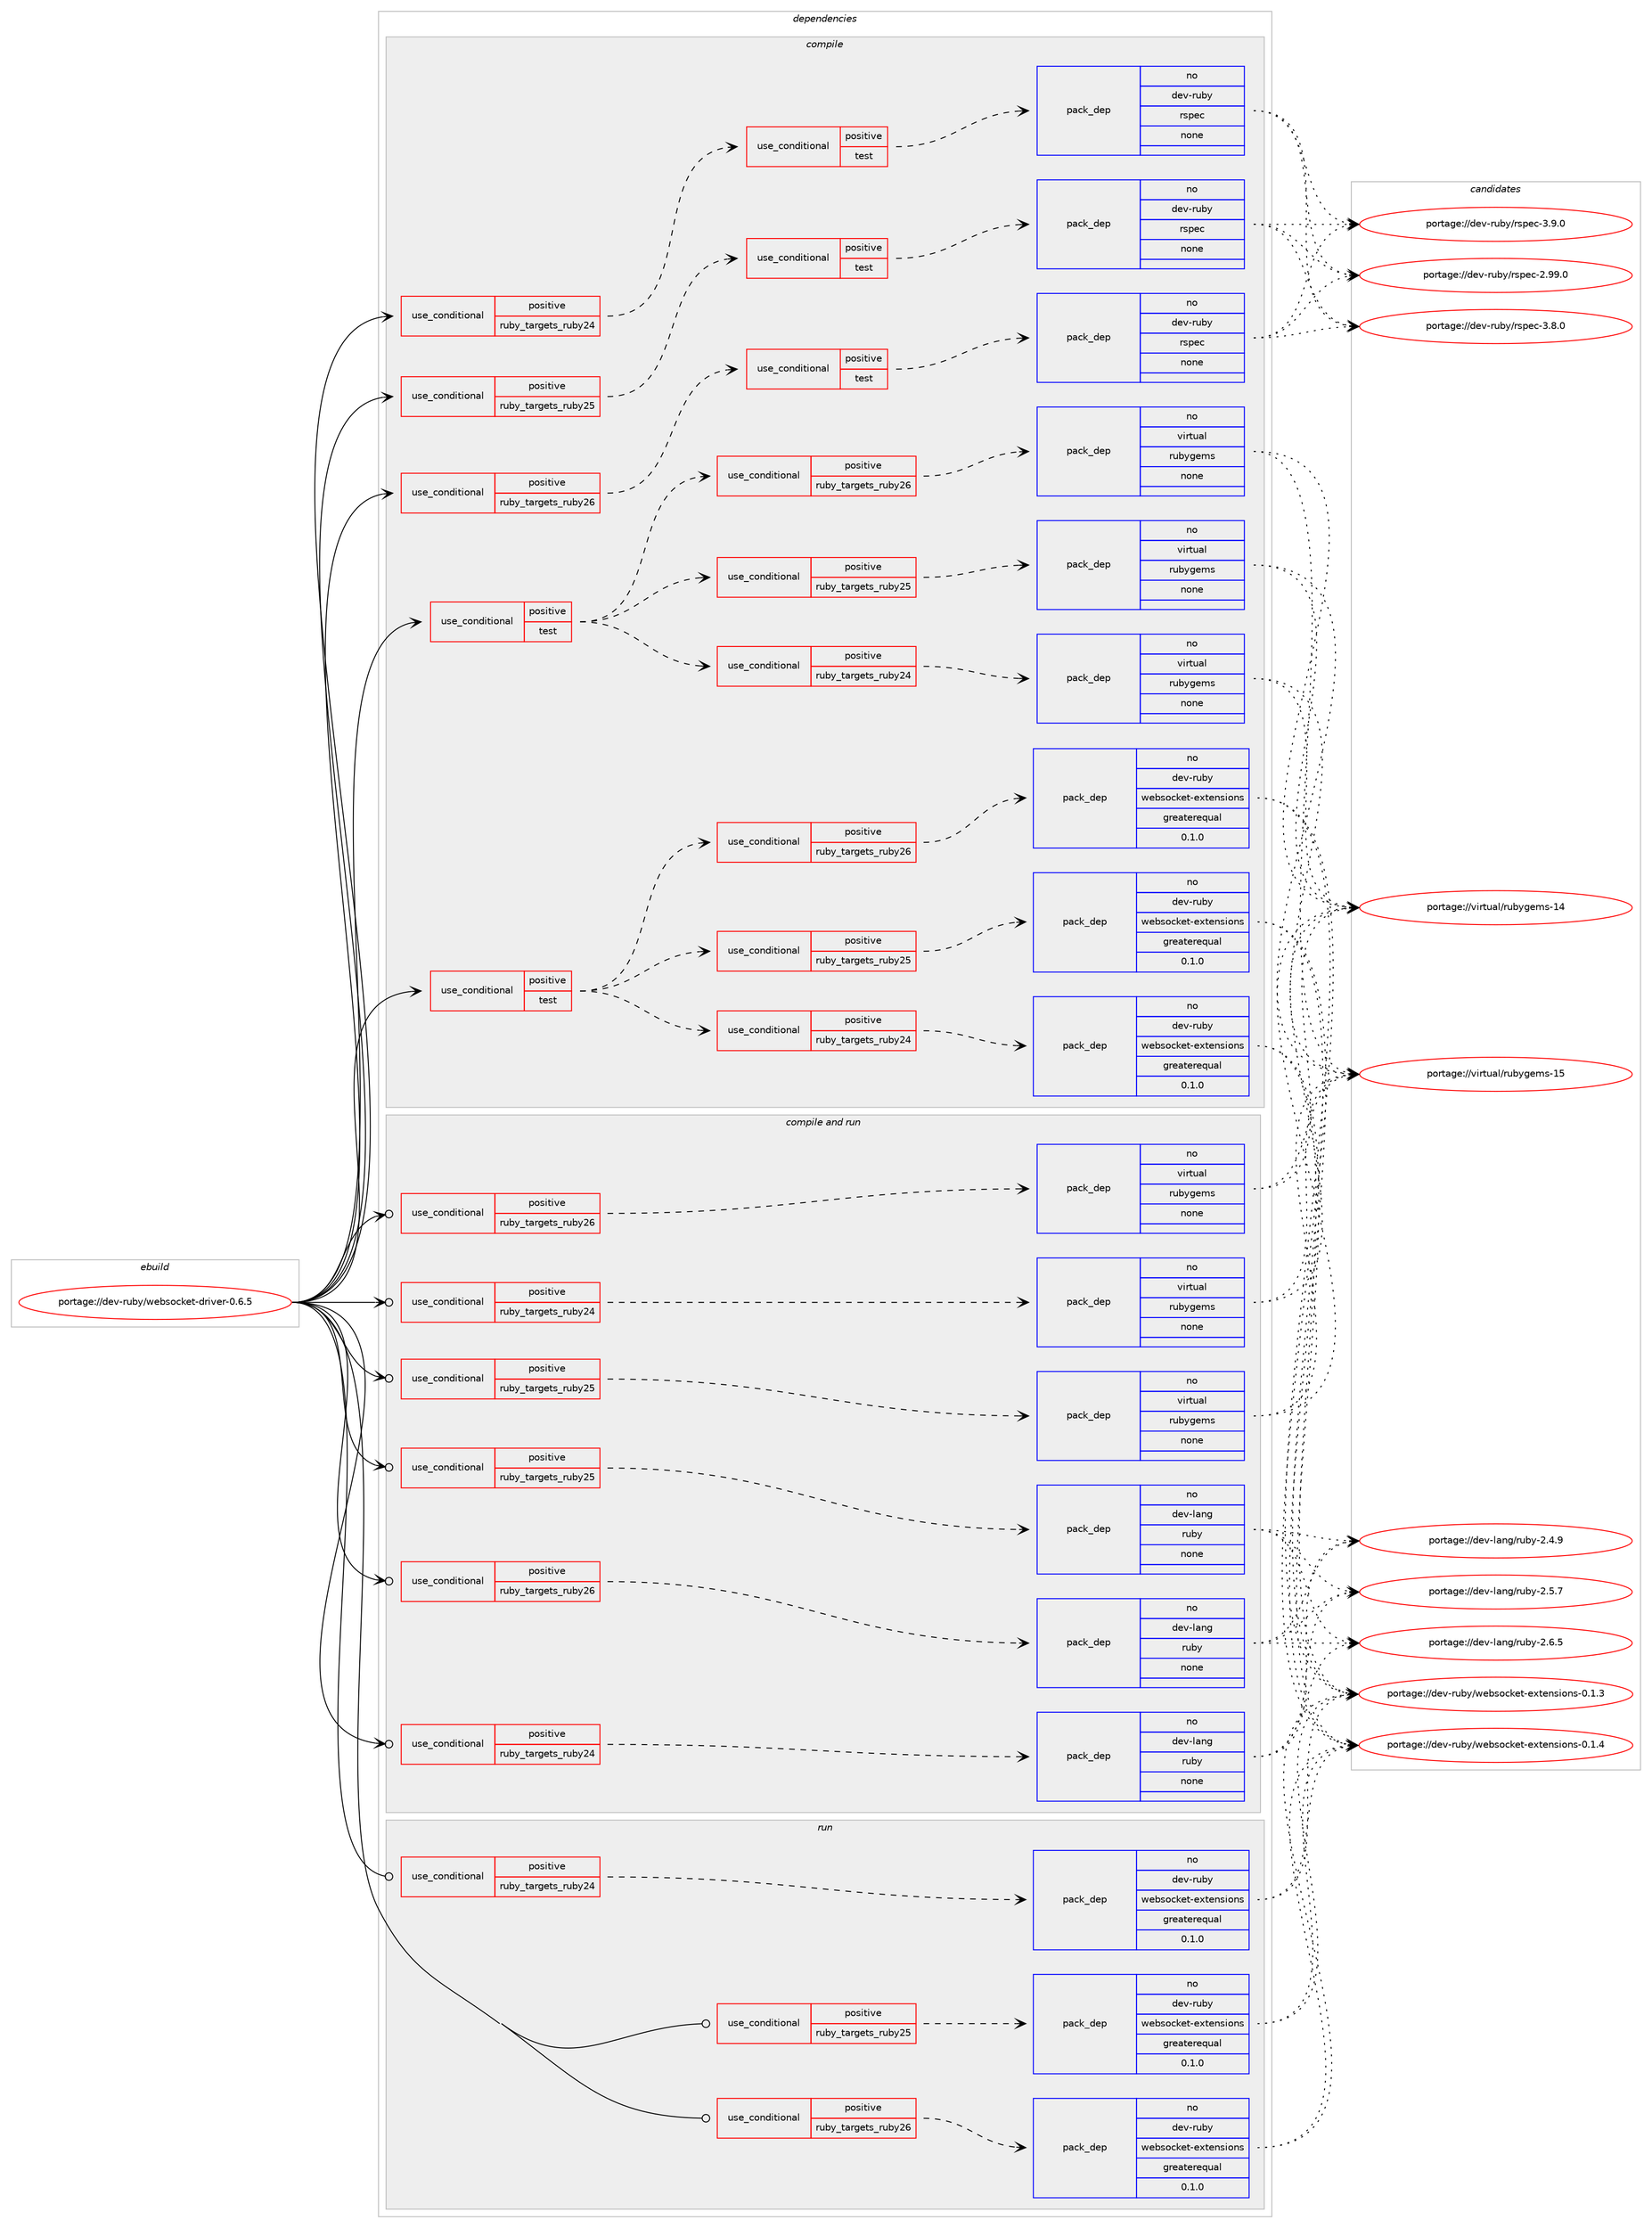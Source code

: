digraph prolog {

# *************
# Graph options
# *************

newrank=true;
concentrate=true;
compound=true;
graph [rankdir=LR,fontname=Helvetica,fontsize=10,ranksep=1.5];#, ranksep=2.5, nodesep=0.2];
edge  [arrowhead=vee];
node  [fontname=Helvetica,fontsize=10];

# **********
# The ebuild
# **********

subgraph cluster_leftcol {
color=gray;
rank=same;
label=<<i>ebuild</i>>;
id [label="portage://dev-ruby/websocket-driver-0.6.5", color=red, width=4, href="../dev-ruby/websocket-driver-0.6.5.svg"];
}

# ****************
# The dependencies
# ****************

subgraph cluster_midcol {
color=gray;
label=<<i>dependencies</i>>;
subgraph cluster_compile {
fillcolor="#eeeeee";
style=filled;
label=<<i>compile</i>>;
subgraph cond69588 {
dependency255932 [label=<<TABLE BORDER="0" CELLBORDER="1" CELLSPACING="0" CELLPADDING="4"><TR><TD ROWSPAN="3" CELLPADDING="10">use_conditional</TD></TR><TR><TD>positive</TD></TR><TR><TD>ruby_targets_ruby24</TD></TR></TABLE>>, shape=none, color=red];
subgraph cond69589 {
dependency255933 [label=<<TABLE BORDER="0" CELLBORDER="1" CELLSPACING="0" CELLPADDING="4"><TR><TD ROWSPAN="3" CELLPADDING="10">use_conditional</TD></TR><TR><TD>positive</TD></TR><TR><TD>test</TD></TR></TABLE>>, shape=none, color=red];
subgraph pack182783 {
dependency255934 [label=<<TABLE BORDER="0" CELLBORDER="1" CELLSPACING="0" CELLPADDING="4" WIDTH="220"><TR><TD ROWSPAN="6" CELLPADDING="30">pack_dep</TD></TR><TR><TD WIDTH="110">no</TD></TR><TR><TD>dev-ruby</TD></TR><TR><TD>rspec</TD></TR><TR><TD>none</TD></TR><TR><TD></TD></TR></TABLE>>, shape=none, color=blue];
}
dependency255933:e -> dependency255934:w [weight=20,style="dashed",arrowhead="vee"];
}
dependency255932:e -> dependency255933:w [weight=20,style="dashed",arrowhead="vee"];
}
id:e -> dependency255932:w [weight=20,style="solid",arrowhead="vee"];
subgraph cond69590 {
dependency255935 [label=<<TABLE BORDER="0" CELLBORDER="1" CELLSPACING="0" CELLPADDING="4"><TR><TD ROWSPAN="3" CELLPADDING="10">use_conditional</TD></TR><TR><TD>positive</TD></TR><TR><TD>ruby_targets_ruby25</TD></TR></TABLE>>, shape=none, color=red];
subgraph cond69591 {
dependency255936 [label=<<TABLE BORDER="0" CELLBORDER="1" CELLSPACING="0" CELLPADDING="4"><TR><TD ROWSPAN="3" CELLPADDING="10">use_conditional</TD></TR><TR><TD>positive</TD></TR><TR><TD>test</TD></TR></TABLE>>, shape=none, color=red];
subgraph pack182784 {
dependency255937 [label=<<TABLE BORDER="0" CELLBORDER="1" CELLSPACING="0" CELLPADDING="4" WIDTH="220"><TR><TD ROWSPAN="6" CELLPADDING="30">pack_dep</TD></TR><TR><TD WIDTH="110">no</TD></TR><TR><TD>dev-ruby</TD></TR><TR><TD>rspec</TD></TR><TR><TD>none</TD></TR><TR><TD></TD></TR></TABLE>>, shape=none, color=blue];
}
dependency255936:e -> dependency255937:w [weight=20,style="dashed",arrowhead="vee"];
}
dependency255935:e -> dependency255936:w [weight=20,style="dashed",arrowhead="vee"];
}
id:e -> dependency255935:w [weight=20,style="solid",arrowhead="vee"];
subgraph cond69592 {
dependency255938 [label=<<TABLE BORDER="0" CELLBORDER="1" CELLSPACING="0" CELLPADDING="4"><TR><TD ROWSPAN="3" CELLPADDING="10">use_conditional</TD></TR><TR><TD>positive</TD></TR><TR><TD>ruby_targets_ruby26</TD></TR></TABLE>>, shape=none, color=red];
subgraph cond69593 {
dependency255939 [label=<<TABLE BORDER="0" CELLBORDER="1" CELLSPACING="0" CELLPADDING="4"><TR><TD ROWSPAN="3" CELLPADDING="10">use_conditional</TD></TR><TR><TD>positive</TD></TR><TR><TD>test</TD></TR></TABLE>>, shape=none, color=red];
subgraph pack182785 {
dependency255940 [label=<<TABLE BORDER="0" CELLBORDER="1" CELLSPACING="0" CELLPADDING="4" WIDTH="220"><TR><TD ROWSPAN="6" CELLPADDING="30">pack_dep</TD></TR><TR><TD WIDTH="110">no</TD></TR><TR><TD>dev-ruby</TD></TR><TR><TD>rspec</TD></TR><TR><TD>none</TD></TR><TR><TD></TD></TR></TABLE>>, shape=none, color=blue];
}
dependency255939:e -> dependency255940:w [weight=20,style="dashed",arrowhead="vee"];
}
dependency255938:e -> dependency255939:w [weight=20,style="dashed",arrowhead="vee"];
}
id:e -> dependency255938:w [weight=20,style="solid",arrowhead="vee"];
subgraph cond69594 {
dependency255941 [label=<<TABLE BORDER="0" CELLBORDER="1" CELLSPACING="0" CELLPADDING="4"><TR><TD ROWSPAN="3" CELLPADDING="10">use_conditional</TD></TR><TR><TD>positive</TD></TR><TR><TD>test</TD></TR></TABLE>>, shape=none, color=red];
subgraph cond69595 {
dependency255942 [label=<<TABLE BORDER="0" CELLBORDER="1" CELLSPACING="0" CELLPADDING="4"><TR><TD ROWSPAN="3" CELLPADDING="10">use_conditional</TD></TR><TR><TD>positive</TD></TR><TR><TD>ruby_targets_ruby24</TD></TR></TABLE>>, shape=none, color=red];
subgraph pack182786 {
dependency255943 [label=<<TABLE BORDER="0" CELLBORDER="1" CELLSPACING="0" CELLPADDING="4" WIDTH="220"><TR><TD ROWSPAN="6" CELLPADDING="30">pack_dep</TD></TR><TR><TD WIDTH="110">no</TD></TR><TR><TD>dev-ruby</TD></TR><TR><TD>websocket-extensions</TD></TR><TR><TD>greaterequal</TD></TR><TR><TD>0.1.0</TD></TR></TABLE>>, shape=none, color=blue];
}
dependency255942:e -> dependency255943:w [weight=20,style="dashed",arrowhead="vee"];
}
dependency255941:e -> dependency255942:w [weight=20,style="dashed",arrowhead="vee"];
subgraph cond69596 {
dependency255944 [label=<<TABLE BORDER="0" CELLBORDER="1" CELLSPACING="0" CELLPADDING="4"><TR><TD ROWSPAN="3" CELLPADDING="10">use_conditional</TD></TR><TR><TD>positive</TD></TR><TR><TD>ruby_targets_ruby25</TD></TR></TABLE>>, shape=none, color=red];
subgraph pack182787 {
dependency255945 [label=<<TABLE BORDER="0" CELLBORDER="1" CELLSPACING="0" CELLPADDING="4" WIDTH="220"><TR><TD ROWSPAN="6" CELLPADDING="30">pack_dep</TD></TR><TR><TD WIDTH="110">no</TD></TR><TR><TD>dev-ruby</TD></TR><TR><TD>websocket-extensions</TD></TR><TR><TD>greaterequal</TD></TR><TR><TD>0.1.0</TD></TR></TABLE>>, shape=none, color=blue];
}
dependency255944:e -> dependency255945:w [weight=20,style="dashed",arrowhead="vee"];
}
dependency255941:e -> dependency255944:w [weight=20,style="dashed",arrowhead="vee"];
subgraph cond69597 {
dependency255946 [label=<<TABLE BORDER="0" CELLBORDER="1" CELLSPACING="0" CELLPADDING="4"><TR><TD ROWSPAN="3" CELLPADDING="10">use_conditional</TD></TR><TR><TD>positive</TD></TR><TR><TD>ruby_targets_ruby26</TD></TR></TABLE>>, shape=none, color=red];
subgraph pack182788 {
dependency255947 [label=<<TABLE BORDER="0" CELLBORDER="1" CELLSPACING="0" CELLPADDING="4" WIDTH="220"><TR><TD ROWSPAN="6" CELLPADDING="30">pack_dep</TD></TR><TR><TD WIDTH="110">no</TD></TR><TR><TD>dev-ruby</TD></TR><TR><TD>websocket-extensions</TD></TR><TR><TD>greaterequal</TD></TR><TR><TD>0.1.0</TD></TR></TABLE>>, shape=none, color=blue];
}
dependency255946:e -> dependency255947:w [weight=20,style="dashed",arrowhead="vee"];
}
dependency255941:e -> dependency255946:w [weight=20,style="dashed",arrowhead="vee"];
}
id:e -> dependency255941:w [weight=20,style="solid",arrowhead="vee"];
subgraph cond69598 {
dependency255948 [label=<<TABLE BORDER="0" CELLBORDER="1" CELLSPACING="0" CELLPADDING="4"><TR><TD ROWSPAN="3" CELLPADDING="10">use_conditional</TD></TR><TR><TD>positive</TD></TR><TR><TD>test</TD></TR></TABLE>>, shape=none, color=red];
subgraph cond69599 {
dependency255949 [label=<<TABLE BORDER="0" CELLBORDER="1" CELLSPACING="0" CELLPADDING="4"><TR><TD ROWSPAN="3" CELLPADDING="10">use_conditional</TD></TR><TR><TD>positive</TD></TR><TR><TD>ruby_targets_ruby24</TD></TR></TABLE>>, shape=none, color=red];
subgraph pack182789 {
dependency255950 [label=<<TABLE BORDER="0" CELLBORDER="1" CELLSPACING="0" CELLPADDING="4" WIDTH="220"><TR><TD ROWSPAN="6" CELLPADDING="30">pack_dep</TD></TR><TR><TD WIDTH="110">no</TD></TR><TR><TD>virtual</TD></TR><TR><TD>rubygems</TD></TR><TR><TD>none</TD></TR><TR><TD></TD></TR></TABLE>>, shape=none, color=blue];
}
dependency255949:e -> dependency255950:w [weight=20,style="dashed",arrowhead="vee"];
}
dependency255948:e -> dependency255949:w [weight=20,style="dashed",arrowhead="vee"];
subgraph cond69600 {
dependency255951 [label=<<TABLE BORDER="0" CELLBORDER="1" CELLSPACING="0" CELLPADDING="4"><TR><TD ROWSPAN="3" CELLPADDING="10">use_conditional</TD></TR><TR><TD>positive</TD></TR><TR><TD>ruby_targets_ruby25</TD></TR></TABLE>>, shape=none, color=red];
subgraph pack182790 {
dependency255952 [label=<<TABLE BORDER="0" CELLBORDER="1" CELLSPACING="0" CELLPADDING="4" WIDTH="220"><TR><TD ROWSPAN="6" CELLPADDING="30">pack_dep</TD></TR><TR><TD WIDTH="110">no</TD></TR><TR><TD>virtual</TD></TR><TR><TD>rubygems</TD></TR><TR><TD>none</TD></TR><TR><TD></TD></TR></TABLE>>, shape=none, color=blue];
}
dependency255951:e -> dependency255952:w [weight=20,style="dashed",arrowhead="vee"];
}
dependency255948:e -> dependency255951:w [weight=20,style="dashed",arrowhead="vee"];
subgraph cond69601 {
dependency255953 [label=<<TABLE BORDER="0" CELLBORDER="1" CELLSPACING="0" CELLPADDING="4"><TR><TD ROWSPAN="3" CELLPADDING="10">use_conditional</TD></TR><TR><TD>positive</TD></TR><TR><TD>ruby_targets_ruby26</TD></TR></TABLE>>, shape=none, color=red];
subgraph pack182791 {
dependency255954 [label=<<TABLE BORDER="0" CELLBORDER="1" CELLSPACING="0" CELLPADDING="4" WIDTH="220"><TR><TD ROWSPAN="6" CELLPADDING="30">pack_dep</TD></TR><TR><TD WIDTH="110">no</TD></TR><TR><TD>virtual</TD></TR><TR><TD>rubygems</TD></TR><TR><TD>none</TD></TR><TR><TD></TD></TR></TABLE>>, shape=none, color=blue];
}
dependency255953:e -> dependency255954:w [weight=20,style="dashed",arrowhead="vee"];
}
dependency255948:e -> dependency255953:w [weight=20,style="dashed",arrowhead="vee"];
}
id:e -> dependency255948:w [weight=20,style="solid",arrowhead="vee"];
}
subgraph cluster_compileandrun {
fillcolor="#eeeeee";
style=filled;
label=<<i>compile and run</i>>;
subgraph cond69602 {
dependency255955 [label=<<TABLE BORDER="0" CELLBORDER="1" CELLSPACING="0" CELLPADDING="4"><TR><TD ROWSPAN="3" CELLPADDING="10">use_conditional</TD></TR><TR><TD>positive</TD></TR><TR><TD>ruby_targets_ruby24</TD></TR></TABLE>>, shape=none, color=red];
subgraph pack182792 {
dependency255956 [label=<<TABLE BORDER="0" CELLBORDER="1" CELLSPACING="0" CELLPADDING="4" WIDTH="220"><TR><TD ROWSPAN="6" CELLPADDING="30">pack_dep</TD></TR><TR><TD WIDTH="110">no</TD></TR><TR><TD>dev-lang</TD></TR><TR><TD>ruby</TD></TR><TR><TD>none</TD></TR><TR><TD></TD></TR></TABLE>>, shape=none, color=blue];
}
dependency255955:e -> dependency255956:w [weight=20,style="dashed",arrowhead="vee"];
}
id:e -> dependency255955:w [weight=20,style="solid",arrowhead="odotvee"];
subgraph cond69603 {
dependency255957 [label=<<TABLE BORDER="0" CELLBORDER="1" CELLSPACING="0" CELLPADDING="4"><TR><TD ROWSPAN="3" CELLPADDING="10">use_conditional</TD></TR><TR><TD>positive</TD></TR><TR><TD>ruby_targets_ruby24</TD></TR></TABLE>>, shape=none, color=red];
subgraph pack182793 {
dependency255958 [label=<<TABLE BORDER="0" CELLBORDER="1" CELLSPACING="0" CELLPADDING="4" WIDTH="220"><TR><TD ROWSPAN="6" CELLPADDING="30">pack_dep</TD></TR><TR><TD WIDTH="110">no</TD></TR><TR><TD>virtual</TD></TR><TR><TD>rubygems</TD></TR><TR><TD>none</TD></TR><TR><TD></TD></TR></TABLE>>, shape=none, color=blue];
}
dependency255957:e -> dependency255958:w [weight=20,style="dashed",arrowhead="vee"];
}
id:e -> dependency255957:w [weight=20,style="solid",arrowhead="odotvee"];
subgraph cond69604 {
dependency255959 [label=<<TABLE BORDER="0" CELLBORDER="1" CELLSPACING="0" CELLPADDING="4"><TR><TD ROWSPAN="3" CELLPADDING="10">use_conditional</TD></TR><TR><TD>positive</TD></TR><TR><TD>ruby_targets_ruby25</TD></TR></TABLE>>, shape=none, color=red];
subgraph pack182794 {
dependency255960 [label=<<TABLE BORDER="0" CELLBORDER="1" CELLSPACING="0" CELLPADDING="4" WIDTH="220"><TR><TD ROWSPAN="6" CELLPADDING="30">pack_dep</TD></TR><TR><TD WIDTH="110">no</TD></TR><TR><TD>dev-lang</TD></TR><TR><TD>ruby</TD></TR><TR><TD>none</TD></TR><TR><TD></TD></TR></TABLE>>, shape=none, color=blue];
}
dependency255959:e -> dependency255960:w [weight=20,style="dashed",arrowhead="vee"];
}
id:e -> dependency255959:w [weight=20,style="solid",arrowhead="odotvee"];
subgraph cond69605 {
dependency255961 [label=<<TABLE BORDER="0" CELLBORDER="1" CELLSPACING="0" CELLPADDING="4"><TR><TD ROWSPAN="3" CELLPADDING="10">use_conditional</TD></TR><TR><TD>positive</TD></TR><TR><TD>ruby_targets_ruby25</TD></TR></TABLE>>, shape=none, color=red];
subgraph pack182795 {
dependency255962 [label=<<TABLE BORDER="0" CELLBORDER="1" CELLSPACING="0" CELLPADDING="4" WIDTH="220"><TR><TD ROWSPAN="6" CELLPADDING="30">pack_dep</TD></TR><TR><TD WIDTH="110">no</TD></TR><TR><TD>virtual</TD></TR><TR><TD>rubygems</TD></TR><TR><TD>none</TD></TR><TR><TD></TD></TR></TABLE>>, shape=none, color=blue];
}
dependency255961:e -> dependency255962:w [weight=20,style="dashed",arrowhead="vee"];
}
id:e -> dependency255961:w [weight=20,style="solid",arrowhead="odotvee"];
subgraph cond69606 {
dependency255963 [label=<<TABLE BORDER="0" CELLBORDER="1" CELLSPACING="0" CELLPADDING="4"><TR><TD ROWSPAN="3" CELLPADDING="10">use_conditional</TD></TR><TR><TD>positive</TD></TR><TR><TD>ruby_targets_ruby26</TD></TR></TABLE>>, shape=none, color=red];
subgraph pack182796 {
dependency255964 [label=<<TABLE BORDER="0" CELLBORDER="1" CELLSPACING="0" CELLPADDING="4" WIDTH="220"><TR><TD ROWSPAN="6" CELLPADDING="30">pack_dep</TD></TR><TR><TD WIDTH="110">no</TD></TR><TR><TD>dev-lang</TD></TR><TR><TD>ruby</TD></TR><TR><TD>none</TD></TR><TR><TD></TD></TR></TABLE>>, shape=none, color=blue];
}
dependency255963:e -> dependency255964:w [weight=20,style="dashed",arrowhead="vee"];
}
id:e -> dependency255963:w [weight=20,style="solid",arrowhead="odotvee"];
subgraph cond69607 {
dependency255965 [label=<<TABLE BORDER="0" CELLBORDER="1" CELLSPACING="0" CELLPADDING="4"><TR><TD ROWSPAN="3" CELLPADDING="10">use_conditional</TD></TR><TR><TD>positive</TD></TR><TR><TD>ruby_targets_ruby26</TD></TR></TABLE>>, shape=none, color=red];
subgraph pack182797 {
dependency255966 [label=<<TABLE BORDER="0" CELLBORDER="1" CELLSPACING="0" CELLPADDING="4" WIDTH="220"><TR><TD ROWSPAN="6" CELLPADDING="30">pack_dep</TD></TR><TR><TD WIDTH="110">no</TD></TR><TR><TD>virtual</TD></TR><TR><TD>rubygems</TD></TR><TR><TD>none</TD></TR><TR><TD></TD></TR></TABLE>>, shape=none, color=blue];
}
dependency255965:e -> dependency255966:w [weight=20,style="dashed",arrowhead="vee"];
}
id:e -> dependency255965:w [weight=20,style="solid",arrowhead="odotvee"];
}
subgraph cluster_run {
fillcolor="#eeeeee";
style=filled;
label=<<i>run</i>>;
subgraph cond69608 {
dependency255967 [label=<<TABLE BORDER="0" CELLBORDER="1" CELLSPACING="0" CELLPADDING="4"><TR><TD ROWSPAN="3" CELLPADDING="10">use_conditional</TD></TR><TR><TD>positive</TD></TR><TR><TD>ruby_targets_ruby24</TD></TR></TABLE>>, shape=none, color=red];
subgraph pack182798 {
dependency255968 [label=<<TABLE BORDER="0" CELLBORDER="1" CELLSPACING="0" CELLPADDING="4" WIDTH="220"><TR><TD ROWSPAN="6" CELLPADDING="30">pack_dep</TD></TR><TR><TD WIDTH="110">no</TD></TR><TR><TD>dev-ruby</TD></TR><TR><TD>websocket-extensions</TD></TR><TR><TD>greaterequal</TD></TR><TR><TD>0.1.0</TD></TR></TABLE>>, shape=none, color=blue];
}
dependency255967:e -> dependency255968:w [weight=20,style="dashed",arrowhead="vee"];
}
id:e -> dependency255967:w [weight=20,style="solid",arrowhead="odot"];
subgraph cond69609 {
dependency255969 [label=<<TABLE BORDER="0" CELLBORDER="1" CELLSPACING="0" CELLPADDING="4"><TR><TD ROWSPAN="3" CELLPADDING="10">use_conditional</TD></TR><TR><TD>positive</TD></TR><TR><TD>ruby_targets_ruby25</TD></TR></TABLE>>, shape=none, color=red];
subgraph pack182799 {
dependency255970 [label=<<TABLE BORDER="0" CELLBORDER="1" CELLSPACING="0" CELLPADDING="4" WIDTH="220"><TR><TD ROWSPAN="6" CELLPADDING="30">pack_dep</TD></TR><TR><TD WIDTH="110">no</TD></TR><TR><TD>dev-ruby</TD></TR><TR><TD>websocket-extensions</TD></TR><TR><TD>greaterequal</TD></TR><TR><TD>0.1.0</TD></TR></TABLE>>, shape=none, color=blue];
}
dependency255969:e -> dependency255970:w [weight=20,style="dashed",arrowhead="vee"];
}
id:e -> dependency255969:w [weight=20,style="solid",arrowhead="odot"];
subgraph cond69610 {
dependency255971 [label=<<TABLE BORDER="0" CELLBORDER="1" CELLSPACING="0" CELLPADDING="4"><TR><TD ROWSPAN="3" CELLPADDING="10">use_conditional</TD></TR><TR><TD>positive</TD></TR><TR><TD>ruby_targets_ruby26</TD></TR></TABLE>>, shape=none, color=red];
subgraph pack182800 {
dependency255972 [label=<<TABLE BORDER="0" CELLBORDER="1" CELLSPACING="0" CELLPADDING="4" WIDTH="220"><TR><TD ROWSPAN="6" CELLPADDING="30">pack_dep</TD></TR><TR><TD WIDTH="110">no</TD></TR><TR><TD>dev-ruby</TD></TR><TR><TD>websocket-extensions</TD></TR><TR><TD>greaterequal</TD></TR><TR><TD>0.1.0</TD></TR></TABLE>>, shape=none, color=blue];
}
dependency255971:e -> dependency255972:w [weight=20,style="dashed",arrowhead="vee"];
}
id:e -> dependency255971:w [weight=20,style="solid",arrowhead="odot"];
}
}

# **************
# The candidates
# **************

subgraph cluster_choices {
rank=same;
color=gray;
label=<<i>candidates</i>>;

subgraph choice182783 {
color=black;
nodesep=1;
choiceportage1001011184511411798121471141151121019945504657574648 [label="portage://dev-ruby/rspec-2.99.0", color=red, width=4,href="../dev-ruby/rspec-2.99.0.svg"];
choiceportage10010111845114117981214711411511210199455146564648 [label="portage://dev-ruby/rspec-3.8.0", color=red, width=4,href="../dev-ruby/rspec-3.8.0.svg"];
choiceportage10010111845114117981214711411511210199455146574648 [label="portage://dev-ruby/rspec-3.9.0", color=red, width=4,href="../dev-ruby/rspec-3.9.0.svg"];
dependency255934:e -> choiceportage1001011184511411798121471141151121019945504657574648:w [style=dotted,weight="100"];
dependency255934:e -> choiceportage10010111845114117981214711411511210199455146564648:w [style=dotted,weight="100"];
dependency255934:e -> choiceportage10010111845114117981214711411511210199455146574648:w [style=dotted,weight="100"];
}
subgraph choice182784 {
color=black;
nodesep=1;
choiceportage1001011184511411798121471141151121019945504657574648 [label="portage://dev-ruby/rspec-2.99.0", color=red, width=4,href="../dev-ruby/rspec-2.99.0.svg"];
choiceportage10010111845114117981214711411511210199455146564648 [label="portage://dev-ruby/rspec-3.8.0", color=red, width=4,href="../dev-ruby/rspec-3.8.0.svg"];
choiceportage10010111845114117981214711411511210199455146574648 [label="portage://dev-ruby/rspec-3.9.0", color=red, width=4,href="../dev-ruby/rspec-3.9.0.svg"];
dependency255937:e -> choiceportage1001011184511411798121471141151121019945504657574648:w [style=dotted,weight="100"];
dependency255937:e -> choiceportage10010111845114117981214711411511210199455146564648:w [style=dotted,weight="100"];
dependency255937:e -> choiceportage10010111845114117981214711411511210199455146574648:w [style=dotted,weight="100"];
}
subgraph choice182785 {
color=black;
nodesep=1;
choiceportage1001011184511411798121471141151121019945504657574648 [label="portage://dev-ruby/rspec-2.99.0", color=red, width=4,href="../dev-ruby/rspec-2.99.0.svg"];
choiceportage10010111845114117981214711411511210199455146564648 [label="portage://dev-ruby/rspec-3.8.0", color=red, width=4,href="../dev-ruby/rspec-3.8.0.svg"];
choiceportage10010111845114117981214711411511210199455146574648 [label="portage://dev-ruby/rspec-3.9.0", color=red, width=4,href="../dev-ruby/rspec-3.9.0.svg"];
dependency255940:e -> choiceportage1001011184511411798121471141151121019945504657574648:w [style=dotted,weight="100"];
dependency255940:e -> choiceportage10010111845114117981214711411511210199455146564648:w [style=dotted,weight="100"];
dependency255940:e -> choiceportage10010111845114117981214711411511210199455146574648:w [style=dotted,weight="100"];
}
subgraph choice182786 {
color=black;
nodesep=1;
choiceportage100101118451141179812147119101981151119910710111645101120116101110115105111110115454846494651 [label="portage://dev-ruby/websocket-extensions-0.1.3", color=red, width=4,href="../dev-ruby/websocket-extensions-0.1.3.svg"];
choiceportage100101118451141179812147119101981151119910710111645101120116101110115105111110115454846494652 [label="portage://dev-ruby/websocket-extensions-0.1.4", color=red, width=4,href="../dev-ruby/websocket-extensions-0.1.4.svg"];
dependency255943:e -> choiceportage100101118451141179812147119101981151119910710111645101120116101110115105111110115454846494651:w [style=dotted,weight="100"];
dependency255943:e -> choiceportage100101118451141179812147119101981151119910710111645101120116101110115105111110115454846494652:w [style=dotted,weight="100"];
}
subgraph choice182787 {
color=black;
nodesep=1;
choiceportage100101118451141179812147119101981151119910710111645101120116101110115105111110115454846494651 [label="portage://dev-ruby/websocket-extensions-0.1.3", color=red, width=4,href="../dev-ruby/websocket-extensions-0.1.3.svg"];
choiceportage100101118451141179812147119101981151119910710111645101120116101110115105111110115454846494652 [label="portage://dev-ruby/websocket-extensions-0.1.4", color=red, width=4,href="../dev-ruby/websocket-extensions-0.1.4.svg"];
dependency255945:e -> choiceportage100101118451141179812147119101981151119910710111645101120116101110115105111110115454846494651:w [style=dotted,weight="100"];
dependency255945:e -> choiceportage100101118451141179812147119101981151119910710111645101120116101110115105111110115454846494652:w [style=dotted,weight="100"];
}
subgraph choice182788 {
color=black;
nodesep=1;
choiceportage100101118451141179812147119101981151119910710111645101120116101110115105111110115454846494651 [label="portage://dev-ruby/websocket-extensions-0.1.3", color=red, width=4,href="../dev-ruby/websocket-extensions-0.1.3.svg"];
choiceportage100101118451141179812147119101981151119910710111645101120116101110115105111110115454846494652 [label="portage://dev-ruby/websocket-extensions-0.1.4", color=red, width=4,href="../dev-ruby/websocket-extensions-0.1.4.svg"];
dependency255947:e -> choiceportage100101118451141179812147119101981151119910710111645101120116101110115105111110115454846494651:w [style=dotted,weight="100"];
dependency255947:e -> choiceportage100101118451141179812147119101981151119910710111645101120116101110115105111110115454846494652:w [style=dotted,weight="100"];
}
subgraph choice182789 {
color=black;
nodesep=1;
choiceportage118105114116117971084711411798121103101109115454952 [label="portage://virtual/rubygems-14", color=red, width=4,href="../virtual/rubygems-14.svg"];
choiceportage118105114116117971084711411798121103101109115454953 [label="portage://virtual/rubygems-15", color=red, width=4,href="../virtual/rubygems-15.svg"];
dependency255950:e -> choiceportage118105114116117971084711411798121103101109115454952:w [style=dotted,weight="100"];
dependency255950:e -> choiceportage118105114116117971084711411798121103101109115454953:w [style=dotted,weight="100"];
}
subgraph choice182790 {
color=black;
nodesep=1;
choiceportage118105114116117971084711411798121103101109115454952 [label="portage://virtual/rubygems-14", color=red, width=4,href="../virtual/rubygems-14.svg"];
choiceportage118105114116117971084711411798121103101109115454953 [label="portage://virtual/rubygems-15", color=red, width=4,href="../virtual/rubygems-15.svg"];
dependency255952:e -> choiceportage118105114116117971084711411798121103101109115454952:w [style=dotted,weight="100"];
dependency255952:e -> choiceportage118105114116117971084711411798121103101109115454953:w [style=dotted,weight="100"];
}
subgraph choice182791 {
color=black;
nodesep=1;
choiceportage118105114116117971084711411798121103101109115454952 [label="portage://virtual/rubygems-14", color=red, width=4,href="../virtual/rubygems-14.svg"];
choiceportage118105114116117971084711411798121103101109115454953 [label="portage://virtual/rubygems-15", color=red, width=4,href="../virtual/rubygems-15.svg"];
dependency255954:e -> choiceportage118105114116117971084711411798121103101109115454952:w [style=dotted,weight="100"];
dependency255954:e -> choiceportage118105114116117971084711411798121103101109115454953:w [style=dotted,weight="100"];
}
subgraph choice182792 {
color=black;
nodesep=1;
choiceportage10010111845108971101034711411798121455046524657 [label="portage://dev-lang/ruby-2.4.9", color=red, width=4,href="../dev-lang/ruby-2.4.9.svg"];
choiceportage10010111845108971101034711411798121455046534655 [label="portage://dev-lang/ruby-2.5.7", color=red, width=4,href="../dev-lang/ruby-2.5.7.svg"];
choiceportage10010111845108971101034711411798121455046544653 [label="portage://dev-lang/ruby-2.6.5", color=red, width=4,href="../dev-lang/ruby-2.6.5.svg"];
dependency255956:e -> choiceportage10010111845108971101034711411798121455046524657:w [style=dotted,weight="100"];
dependency255956:e -> choiceportage10010111845108971101034711411798121455046534655:w [style=dotted,weight="100"];
dependency255956:e -> choiceportage10010111845108971101034711411798121455046544653:w [style=dotted,weight="100"];
}
subgraph choice182793 {
color=black;
nodesep=1;
choiceportage118105114116117971084711411798121103101109115454952 [label="portage://virtual/rubygems-14", color=red, width=4,href="../virtual/rubygems-14.svg"];
choiceportage118105114116117971084711411798121103101109115454953 [label="portage://virtual/rubygems-15", color=red, width=4,href="../virtual/rubygems-15.svg"];
dependency255958:e -> choiceportage118105114116117971084711411798121103101109115454952:w [style=dotted,weight="100"];
dependency255958:e -> choiceportage118105114116117971084711411798121103101109115454953:w [style=dotted,weight="100"];
}
subgraph choice182794 {
color=black;
nodesep=1;
choiceportage10010111845108971101034711411798121455046524657 [label="portage://dev-lang/ruby-2.4.9", color=red, width=4,href="../dev-lang/ruby-2.4.9.svg"];
choiceportage10010111845108971101034711411798121455046534655 [label="portage://dev-lang/ruby-2.5.7", color=red, width=4,href="../dev-lang/ruby-2.5.7.svg"];
choiceportage10010111845108971101034711411798121455046544653 [label="portage://dev-lang/ruby-2.6.5", color=red, width=4,href="../dev-lang/ruby-2.6.5.svg"];
dependency255960:e -> choiceportage10010111845108971101034711411798121455046524657:w [style=dotted,weight="100"];
dependency255960:e -> choiceportage10010111845108971101034711411798121455046534655:w [style=dotted,weight="100"];
dependency255960:e -> choiceportage10010111845108971101034711411798121455046544653:w [style=dotted,weight="100"];
}
subgraph choice182795 {
color=black;
nodesep=1;
choiceportage118105114116117971084711411798121103101109115454952 [label="portage://virtual/rubygems-14", color=red, width=4,href="../virtual/rubygems-14.svg"];
choiceportage118105114116117971084711411798121103101109115454953 [label="portage://virtual/rubygems-15", color=red, width=4,href="../virtual/rubygems-15.svg"];
dependency255962:e -> choiceportage118105114116117971084711411798121103101109115454952:w [style=dotted,weight="100"];
dependency255962:e -> choiceportage118105114116117971084711411798121103101109115454953:w [style=dotted,weight="100"];
}
subgraph choice182796 {
color=black;
nodesep=1;
choiceportage10010111845108971101034711411798121455046524657 [label="portage://dev-lang/ruby-2.4.9", color=red, width=4,href="../dev-lang/ruby-2.4.9.svg"];
choiceportage10010111845108971101034711411798121455046534655 [label="portage://dev-lang/ruby-2.5.7", color=red, width=4,href="../dev-lang/ruby-2.5.7.svg"];
choiceportage10010111845108971101034711411798121455046544653 [label="portage://dev-lang/ruby-2.6.5", color=red, width=4,href="../dev-lang/ruby-2.6.5.svg"];
dependency255964:e -> choiceportage10010111845108971101034711411798121455046524657:w [style=dotted,weight="100"];
dependency255964:e -> choiceportage10010111845108971101034711411798121455046534655:w [style=dotted,weight="100"];
dependency255964:e -> choiceportage10010111845108971101034711411798121455046544653:w [style=dotted,weight="100"];
}
subgraph choice182797 {
color=black;
nodesep=1;
choiceportage118105114116117971084711411798121103101109115454952 [label="portage://virtual/rubygems-14", color=red, width=4,href="../virtual/rubygems-14.svg"];
choiceportage118105114116117971084711411798121103101109115454953 [label="portage://virtual/rubygems-15", color=red, width=4,href="../virtual/rubygems-15.svg"];
dependency255966:e -> choiceportage118105114116117971084711411798121103101109115454952:w [style=dotted,weight="100"];
dependency255966:e -> choiceportage118105114116117971084711411798121103101109115454953:w [style=dotted,weight="100"];
}
subgraph choice182798 {
color=black;
nodesep=1;
choiceportage100101118451141179812147119101981151119910710111645101120116101110115105111110115454846494651 [label="portage://dev-ruby/websocket-extensions-0.1.3", color=red, width=4,href="../dev-ruby/websocket-extensions-0.1.3.svg"];
choiceportage100101118451141179812147119101981151119910710111645101120116101110115105111110115454846494652 [label="portage://dev-ruby/websocket-extensions-0.1.4", color=red, width=4,href="../dev-ruby/websocket-extensions-0.1.4.svg"];
dependency255968:e -> choiceportage100101118451141179812147119101981151119910710111645101120116101110115105111110115454846494651:w [style=dotted,weight="100"];
dependency255968:e -> choiceportage100101118451141179812147119101981151119910710111645101120116101110115105111110115454846494652:w [style=dotted,weight="100"];
}
subgraph choice182799 {
color=black;
nodesep=1;
choiceportage100101118451141179812147119101981151119910710111645101120116101110115105111110115454846494651 [label="portage://dev-ruby/websocket-extensions-0.1.3", color=red, width=4,href="../dev-ruby/websocket-extensions-0.1.3.svg"];
choiceportage100101118451141179812147119101981151119910710111645101120116101110115105111110115454846494652 [label="portage://dev-ruby/websocket-extensions-0.1.4", color=red, width=4,href="../dev-ruby/websocket-extensions-0.1.4.svg"];
dependency255970:e -> choiceportage100101118451141179812147119101981151119910710111645101120116101110115105111110115454846494651:w [style=dotted,weight="100"];
dependency255970:e -> choiceportage100101118451141179812147119101981151119910710111645101120116101110115105111110115454846494652:w [style=dotted,weight="100"];
}
subgraph choice182800 {
color=black;
nodesep=1;
choiceportage100101118451141179812147119101981151119910710111645101120116101110115105111110115454846494651 [label="portage://dev-ruby/websocket-extensions-0.1.3", color=red, width=4,href="../dev-ruby/websocket-extensions-0.1.3.svg"];
choiceportage100101118451141179812147119101981151119910710111645101120116101110115105111110115454846494652 [label="portage://dev-ruby/websocket-extensions-0.1.4", color=red, width=4,href="../dev-ruby/websocket-extensions-0.1.4.svg"];
dependency255972:e -> choiceportage100101118451141179812147119101981151119910710111645101120116101110115105111110115454846494651:w [style=dotted,weight="100"];
dependency255972:e -> choiceportage100101118451141179812147119101981151119910710111645101120116101110115105111110115454846494652:w [style=dotted,weight="100"];
}
}

}
